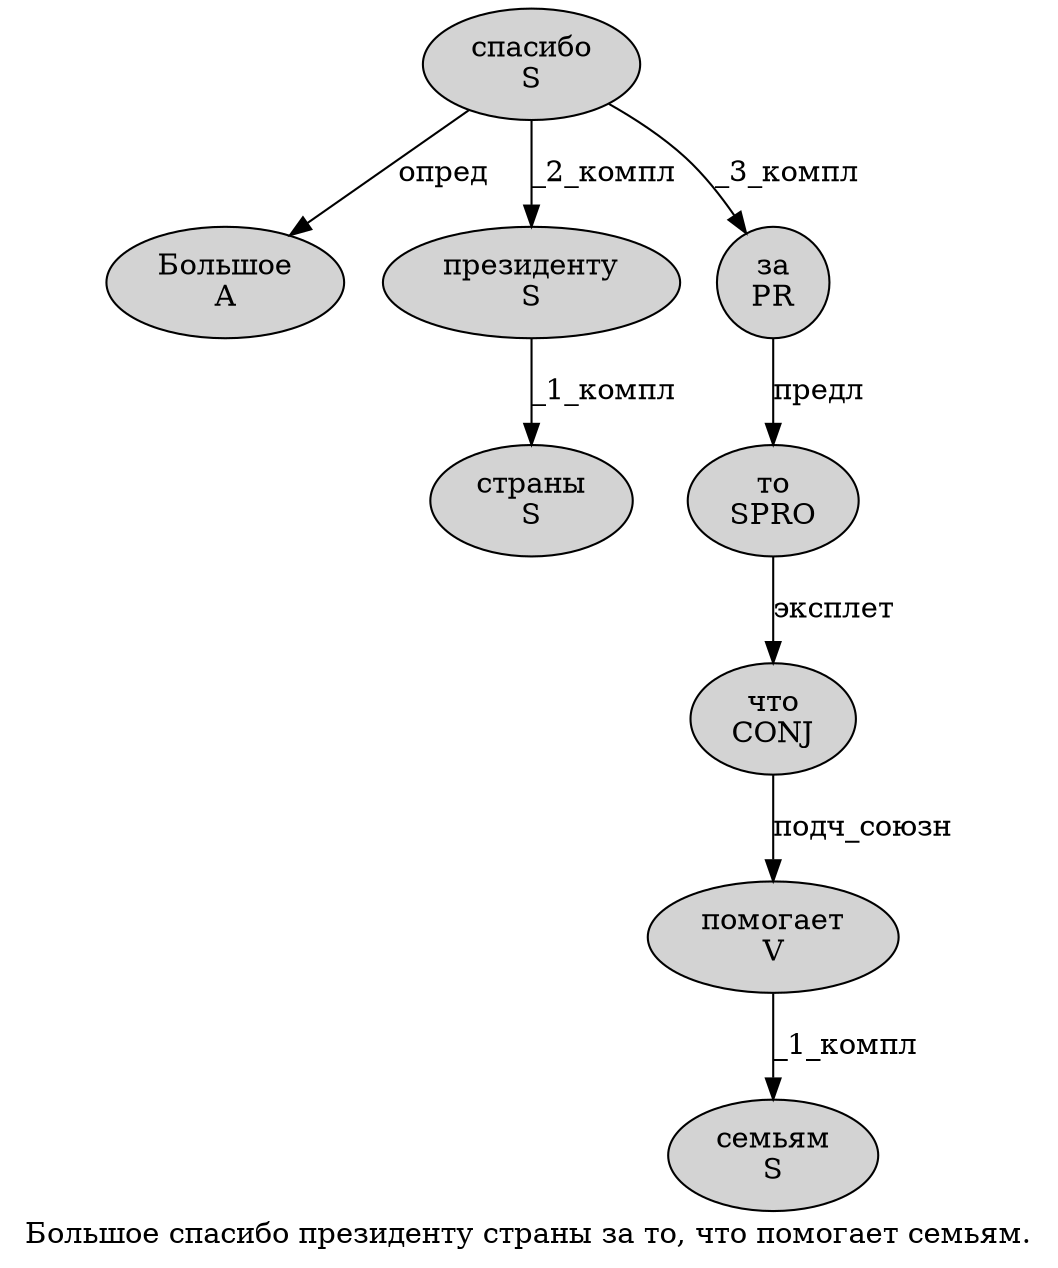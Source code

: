 digraph SENTENCE_749 {
	graph [label="Большое спасибо президенту страны за то, что помогает семьям."]
	node [style=filled]
		0 [label="Большое
A" color="" fillcolor=lightgray penwidth=1 shape=ellipse]
		1 [label="спасибо
S" color="" fillcolor=lightgray penwidth=1 shape=ellipse]
		2 [label="президенту
S" color="" fillcolor=lightgray penwidth=1 shape=ellipse]
		3 [label="страны
S" color="" fillcolor=lightgray penwidth=1 shape=ellipse]
		4 [label="за
PR" color="" fillcolor=lightgray penwidth=1 shape=ellipse]
		5 [label="то
SPRO" color="" fillcolor=lightgray penwidth=1 shape=ellipse]
		7 [label="что
CONJ" color="" fillcolor=lightgray penwidth=1 shape=ellipse]
		8 [label="помогает
V" color="" fillcolor=lightgray penwidth=1 shape=ellipse]
		9 [label="семьям
S" color="" fillcolor=lightgray penwidth=1 shape=ellipse]
			8 -> 9 [label="_1_компл"]
			2 -> 3 [label="_1_компл"]
			1 -> 0 [label="опред"]
			1 -> 2 [label="_2_компл"]
			1 -> 4 [label="_3_компл"]
			7 -> 8 [label="подч_союзн"]
			4 -> 5 [label="предл"]
			5 -> 7 [label="эксплет"]
}